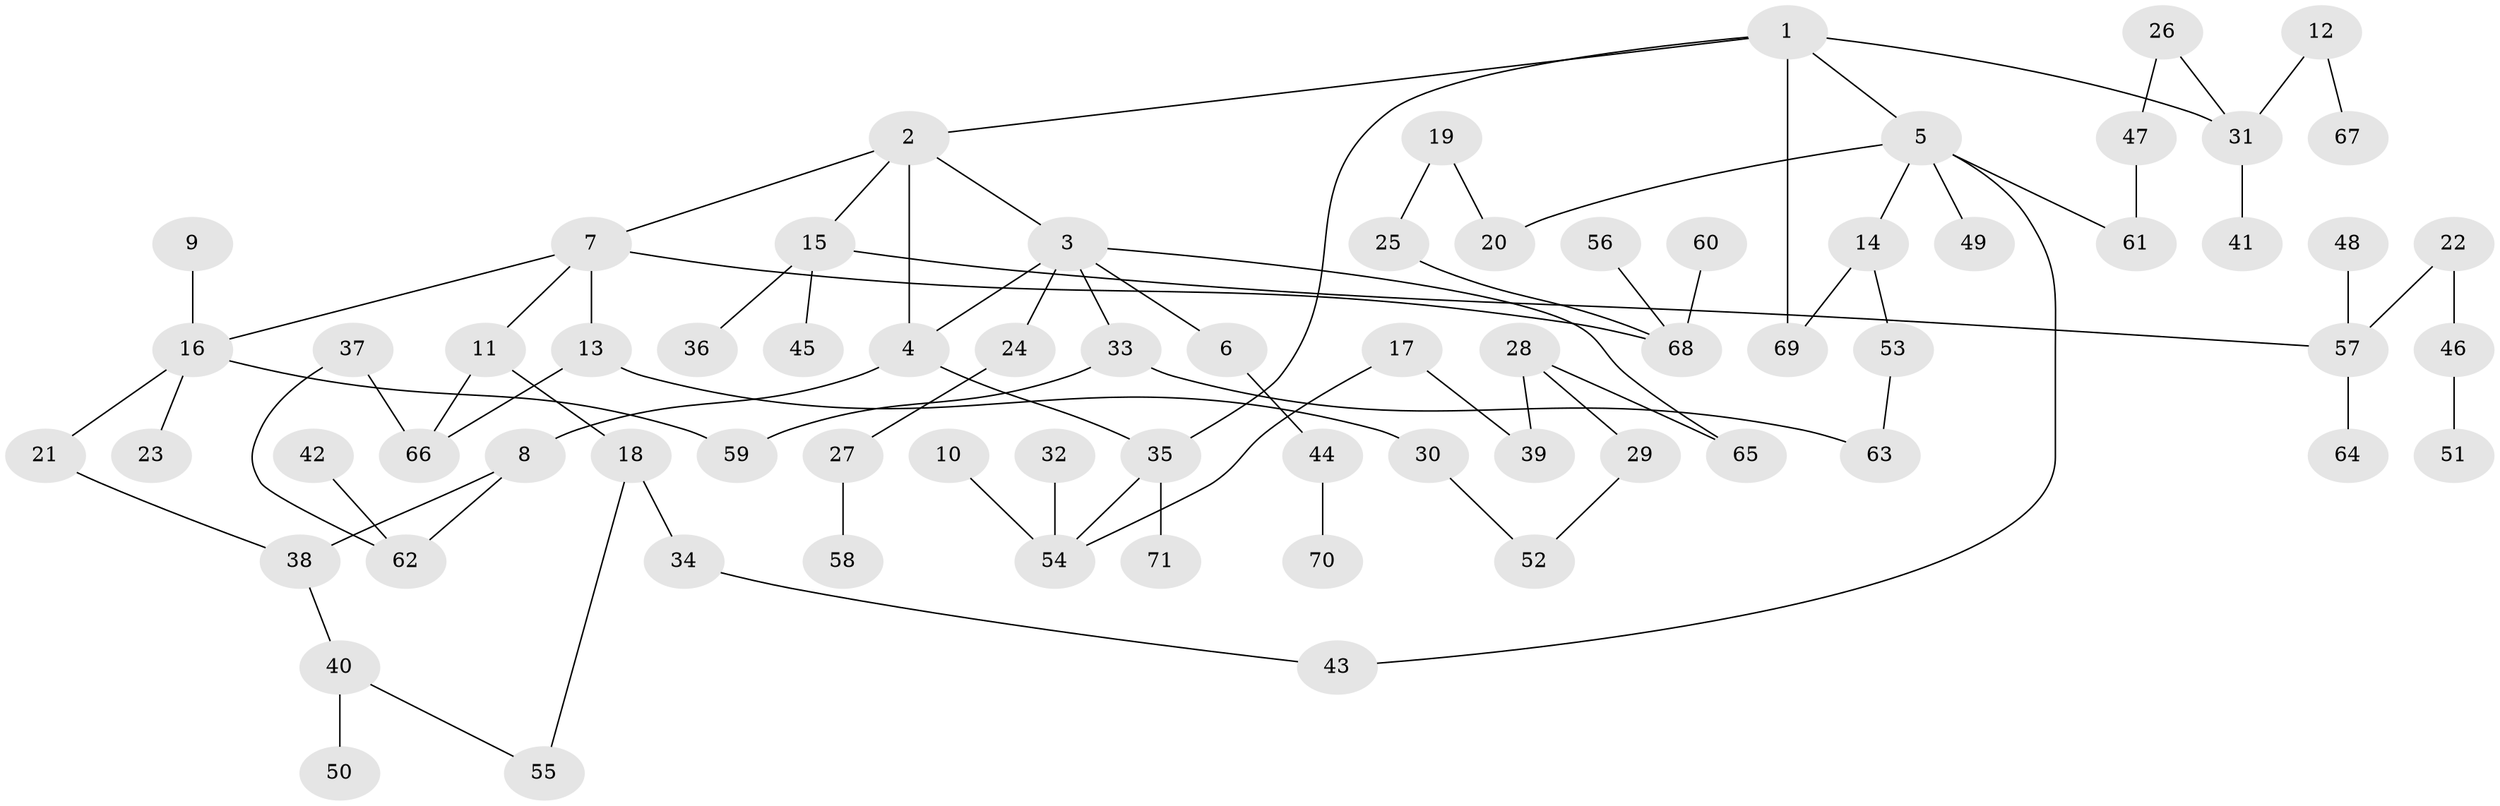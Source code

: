 // original degree distribution, {5: 0.0891089108910891, 6: 0.0297029702970297, 4: 0.04950495049504951, 2: 0.3465346534653465, 3: 0.12871287128712872, 1: 0.3564356435643564}
// Generated by graph-tools (version 1.1) at 2025/36/03/04/25 23:36:13]
// undirected, 71 vertices, 84 edges
graph export_dot {
  node [color=gray90,style=filled];
  1;
  2;
  3;
  4;
  5;
  6;
  7;
  8;
  9;
  10;
  11;
  12;
  13;
  14;
  15;
  16;
  17;
  18;
  19;
  20;
  21;
  22;
  23;
  24;
  25;
  26;
  27;
  28;
  29;
  30;
  31;
  32;
  33;
  34;
  35;
  36;
  37;
  38;
  39;
  40;
  41;
  42;
  43;
  44;
  45;
  46;
  47;
  48;
  49;
  50;
  51;
  52;
  53;
  54;
  55;
  56;
  57;
  58;
  59;
  60;
  61;
  62;
  63;
  64;
  65;
  66;
  67;
  68;
  69;
  70;
  71;
  1 -- 2 [weight=1.0];
  1 -- 5 [weight=1.0];
  1 -- 31 [weight=1.0];
  1 -- 35 [weight=1.0];
  1 -- 69 [weight=1.0];
  2 -- 3 [weight=1.0];
  2 -- 4 [weight=1.0];
  2 -- 7 [weight=1.0];
  2 -- 15 [weight=1.0];
  3 -- 4 [weight=1.0];
  3 -- 6 [weight=1.0];
  3 -- 24 [weight=1.0];
  3 -- 33 [weight=1.0];
  3 -- 65 [weight=1.0];
  4 -- 8 [weight=1.0];
  4 -- 35 [weight=1.0];
  5 -- 14 [weight=1.0];
  5 -- 20 [weight=1.0];
  5 -- 43 [weight=1.0];
  5 -- 49 [weight=1.0];
  5 -- 61 [weight=1.0];
  6 -- 44 [weight=1.0];
  7 -- 11 [weight=1.0];
  7 -- 13 [weight=1.0];
  7 -- 16 [weight=1.0];
  7 -- 68 [weight=1.0];
  8 -- 38 [weight=1.0];
  8 -- 62 [weight=1.0];
  9 -- 16 [weight=1.0];
  10 -- 54 [weight=1.0];
  11 -- 18 [weight=1.0];
  11 -- 66 [weight=1.0];
  12 -- 31 [weight=1.0];
  12 -- 67 [weight=1.0];
  13 -- 30 [weight=1.0];
  13 -- 66 [weight=1.0];
  14 -- 53 [weight=1.0];
  14 -- 69 [weight=1.0];
  15 -- 36 [weight=1.0];
  15 -- 45 [weight=1.0];
  15 -- 57 [weight=1.0];
  16 -- 21 [weight=1.0];
  16 -- 23 [weight=1.0];
  16 -- 59 [weight=1.0];
  17 -- 39 [weight=1.0];
  17 -- 54 [weight=1.0];
  18 -- 34 [weight=1.0];
  18 -- 55 [weight=1.0];
  19 -- 20 [weight=1.0];
  19 -- 25 [weight=1.0];
  21 -- 38 [weight=1.0];
  22 -- 46 [weight=1.0];
  22 -- 57 [weight=1.0];
  24 -- 27 [weight=1.0];
  25 -- 68 [weight=1.0];
  26 -- 31 [weight=1.0];
  26 -- 47 [weight=1.0];
  27 -- 58 [weight=1.0];
  28 -- 29 [weight=1.0];
  28 -- 39 [weight=1.0];
  28 -- 65 [weight=1.0];
  29 -- 52 [weight=1.0];
  30 -- 52 [weight=1.0];
  31 -- 41 [weight=1.0];
  32 -- 54 [weight=1.0];
  33 -- 59 [weight=1.0];
  33 -- 63 [weight=1.0];
  34 -- 43 [weight=1.0];
  35 -- 54 [weight=1.0];
  35 -- 71 [weight=1.0];
  37 -- 62 [weight=1.0];
  37 -- 66 [weight=1.0];
  38 -- 40 [weight=1.0];
  40 -- 50 [weight=1.0];
  40 -- 55 [weight=1.0];
  42 -- 62 [weight=1.0];
  44 -- 70 [weight=1.0];
  46 -- 51 [weight=1.0];
  47 -- 61 [weight=1.0];
  48 -- 57 [weight=1.0];
  53 -- 63 [weight=1.0];
  56 -- 68 [weight=1.0];
  57 -- 64 [weight=1.0];
  60 -- 68 [weight=1.0];
}
